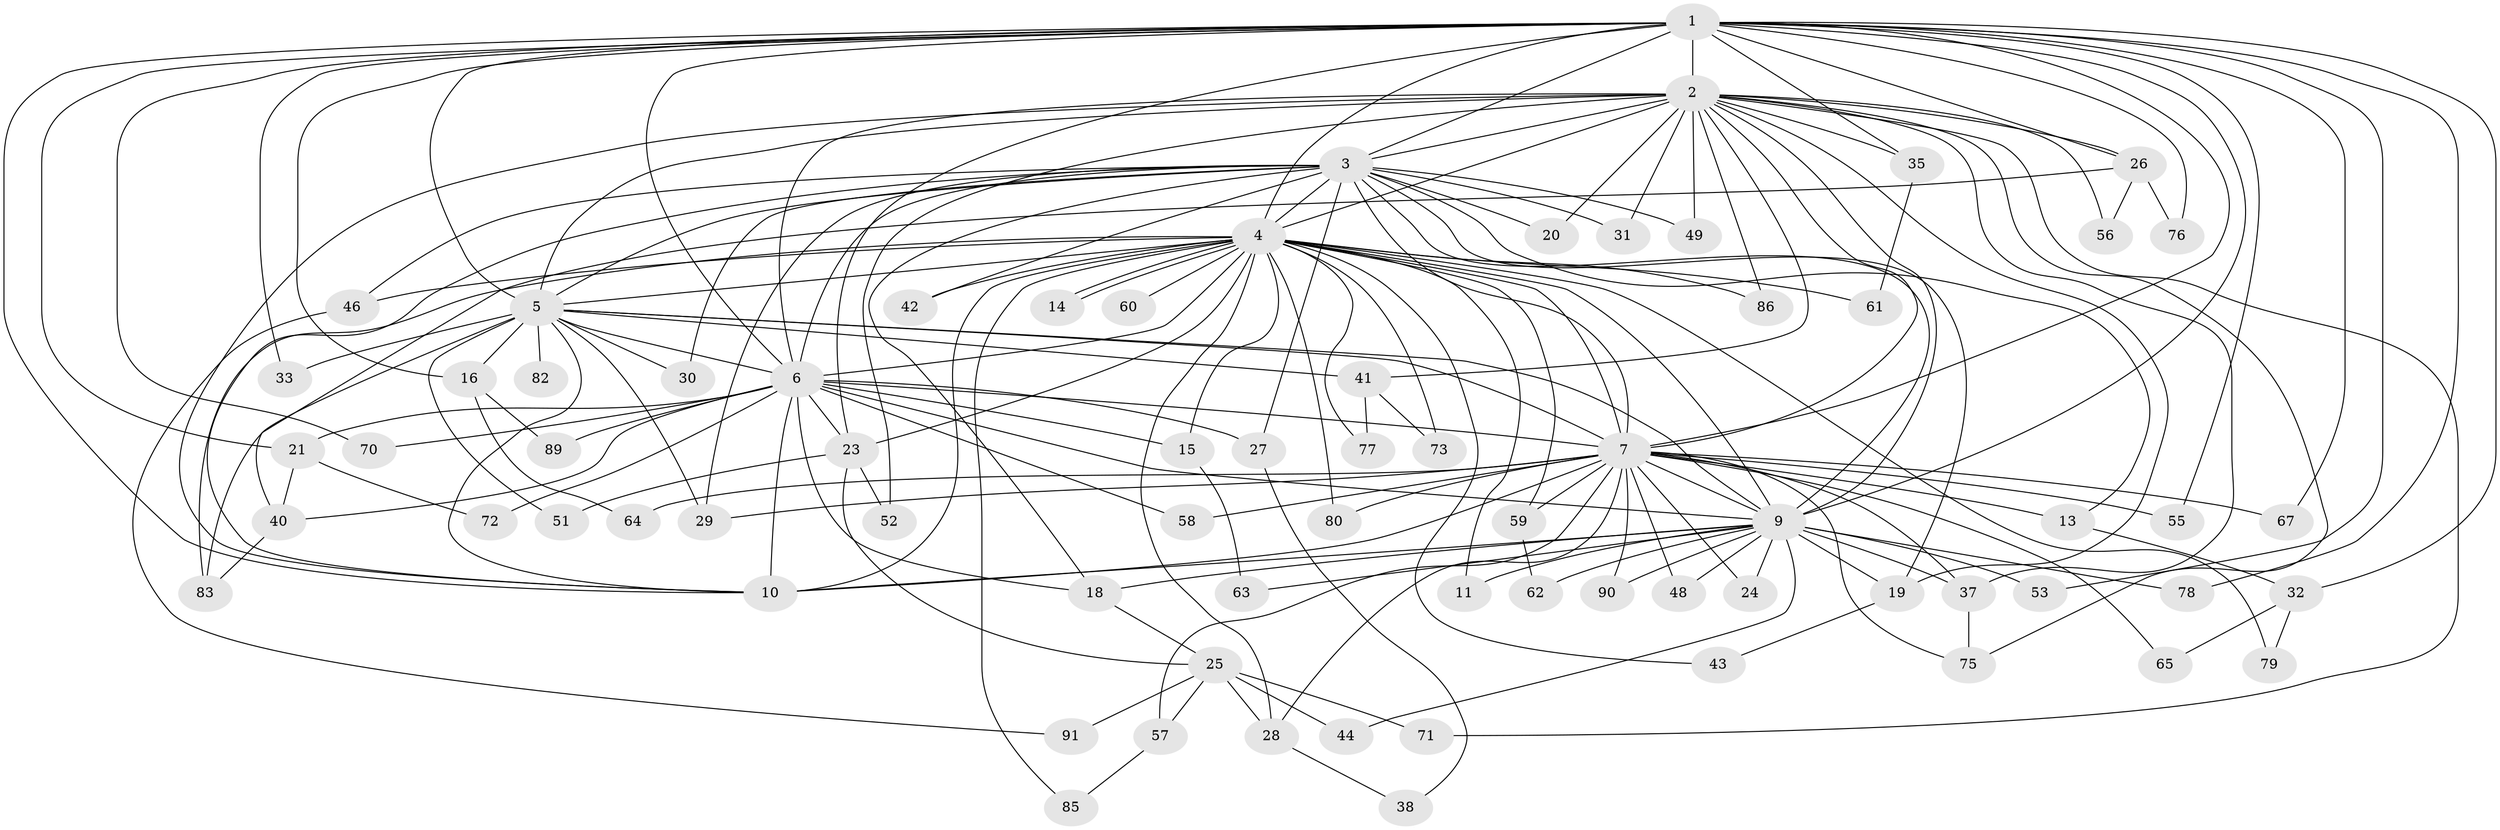 // original degree distribution, {24: 0.03296703296703297, 21: 0.01098901098901099, 29: 0.01098901098901099, 16: 0.01098901098901099, 19: 0.01098901098901099, 13: 0.01098901098901099, 23: 0.01098901098901099, 10: 0.01098901098901099, 2: 0.5824175824175825, 4: 0.10989010989010989, 3: 0.15384615384615385, 5: 0.02197802197802198, 6: 0.01098901098901099, 7: 0.01098901098901099}
// Generated by graph-tools (version 1.1) at 2025/41/03/06/25 10:41:39]
// undirected, 72 vertices, 169 edges
graph export_dot {
graph [start="1"]
  node [color=gray90,style=filled];
  1 [super="+74"];
  2 [super="+22"];
  3 [super="+45"];
  4 [super="+8"];
  5 [super="+17"];
  6 [super="+50"];
  7 [super="+12"];
  9 [super="+69"];
  10 [super="+47"];
  11;
  13;
  14;
  15;
  16;
  18 [super="+87"];
  19 [super="+36"];
  20;
  21 [super="+68"];
  23 [super="+39"];
  24;
  25;
  26;
  27;
  28 [super="+34"];
  29 [super="+81"];
  30;
  31;
  32;
  33;
  35;
  37 [super="+66"];
  38;
  40;
  41;
  42;
  43;
  44;
  46 [super="+54"];
  48;
  49;
  51;
  52;
  53;
  55;
  56;
  57;
  58;
  59;
  60;
  61;
  62;
  63;
  64;
  65;
  67;
  70;
  71;
  72;
  73;
  75 [super="+84"];
  76;
  77;
  78;
  79;
  80;
  82;
  83 [super="+88"];
  85;
  86;
  89;
  90;
  91;
  1 -- 2 [weight=2];
  1 -- 3 [weight=2];
  1 -- 4 [weight=2];
  1 -- 5;
  1 -- 6;
  1 -- 7 [weight=2];
  1 -- 9;
  1 -- 10;
  1 -- 16;
  1 -- 21;
  1 -- 23;
  1 -- 26;
  1 -- 32;
  1 -- 33;
  1 -- 35;
  1 -- 53;
  1 -- 55;
  1 -- 67;
  1 -- 70;
  1 -- 76;
  1 -- 78;
  2 -- 3;
  2 -- 4 [weight=2];
  2 -- 5;
  2 -- 6;
  2 -- 7;
  2 -- 9;
  2 -- 10;
  2 -- 19;
  2 -- 20;
  2 -- 26;
  2 -- 31;
  2 -- 35;
  2 -- 37;
  2 -- 41;
  2 -- 49;
  2 -- 52;
  2 -- 56;
  2 -- 71;
  2 -- 75;
  2 -- 86;
  3 -- 4 [weight=2];
  3 -- 5;
  3 -- 6;
  3 -- 7;
  3 -- 9;
  3 -- 10;
  3 -- 13;
  3 -- 19;
  3 -- 20;
  3 -- 27;
  3 -- 29;
  3 -- 30;
  3 -- 31;
  3 -- 42;
  3 -- 46;
  3 -- 49;
  3 -- 18;
  4 -- 5 [weight=3];
  4 -- 6 [weight=3];
  4 -- 7 [weight=2];
  4 -- 9 [weight=3];
  4 -- 10 [weight=2];
  4 -- 11;
  4 -- 14;
  4 -- 14;
  4 -- 15;
  4 -- 28;
  4 -- 42;
  4 -- 43;
  4 -- 46 [weight=2];
  4 -- 59;
  4 -- 61;
  4 -- 73;
  4 -- 77;
  4 -- 79;
  4 -- 80;
  4 -- 83;
  4 -- 85;
  4 -- 86;
  4 -- 60;
  4 -- 23;
  5 -- 6;
  5 -- 7;
  5 -- 9;
  5 -- 10;
  5 -- 16;
  5 -- 33;
  5 -- 41;
  5 -- 82 [weight=2];
  5 -- 83;
  5 -- 51;
  5 -- 30;
  5 -- 29;
  6 -- 7;
  6 -- 9;
  6 -- 10;
  6 -- 15;
  6 -- 18;
  6 -- 21;
  6 -- 23;
  6 -- 27;
  6 -- 40;
  6 -- 58;
  6 -- 70;
  6 -- 89;
  6 -- 72;
  7 -- 9;
  7 -- 10;
  7 -- 13;
  7 -- 24;
  7 -- 29;
  7 -- 48;
  7 -- 57;
  7 -- 58;
  7 -- 64;
  7 -- 65;
  7 -- 67;
  7 -- 75;
  7 -- 80;
  7 -- 90;
  7 -- 59;
  7 -- 55;
  7 -- 37;
  7 -- 28;
  9 -- 10 [weight=2];
  9 -- 11;
  9 -- 18;
  9 -- 24;
  9 -- 37;
  9 -- 44;
  9 -- 48;
  9 -- 53;
  9 -- 62;
  9 -- 63;
  9 -- 78;
  9 -- 90;
  9 -- 19;
  13 -- 32;
  15 -- 63;
  16 -- 64;
  16 -- 89;
  18 -- 25;
  19 -- 43;
  21 -- 72;
  21 -- 40;
  23 -- 25;
  23 -- 51;
  23 -- 52;
  25 -- 28;
  25 -- 44;
  25 -- 57;
  25 -- 71;
  25 -- 91;
  26 -- 40;
  26 -- 56;
  26 -- 76;
  27 -- 38;
  28 -- 38;
  32 -- 65;
  32 -- 79;
  35 -- 61;
  37 -- 75;
  40 -- 83;
  41 -- 73;
  41 -- 77;
  46 -- 91;
  57 -- 85;
  59 -- 62;
}

